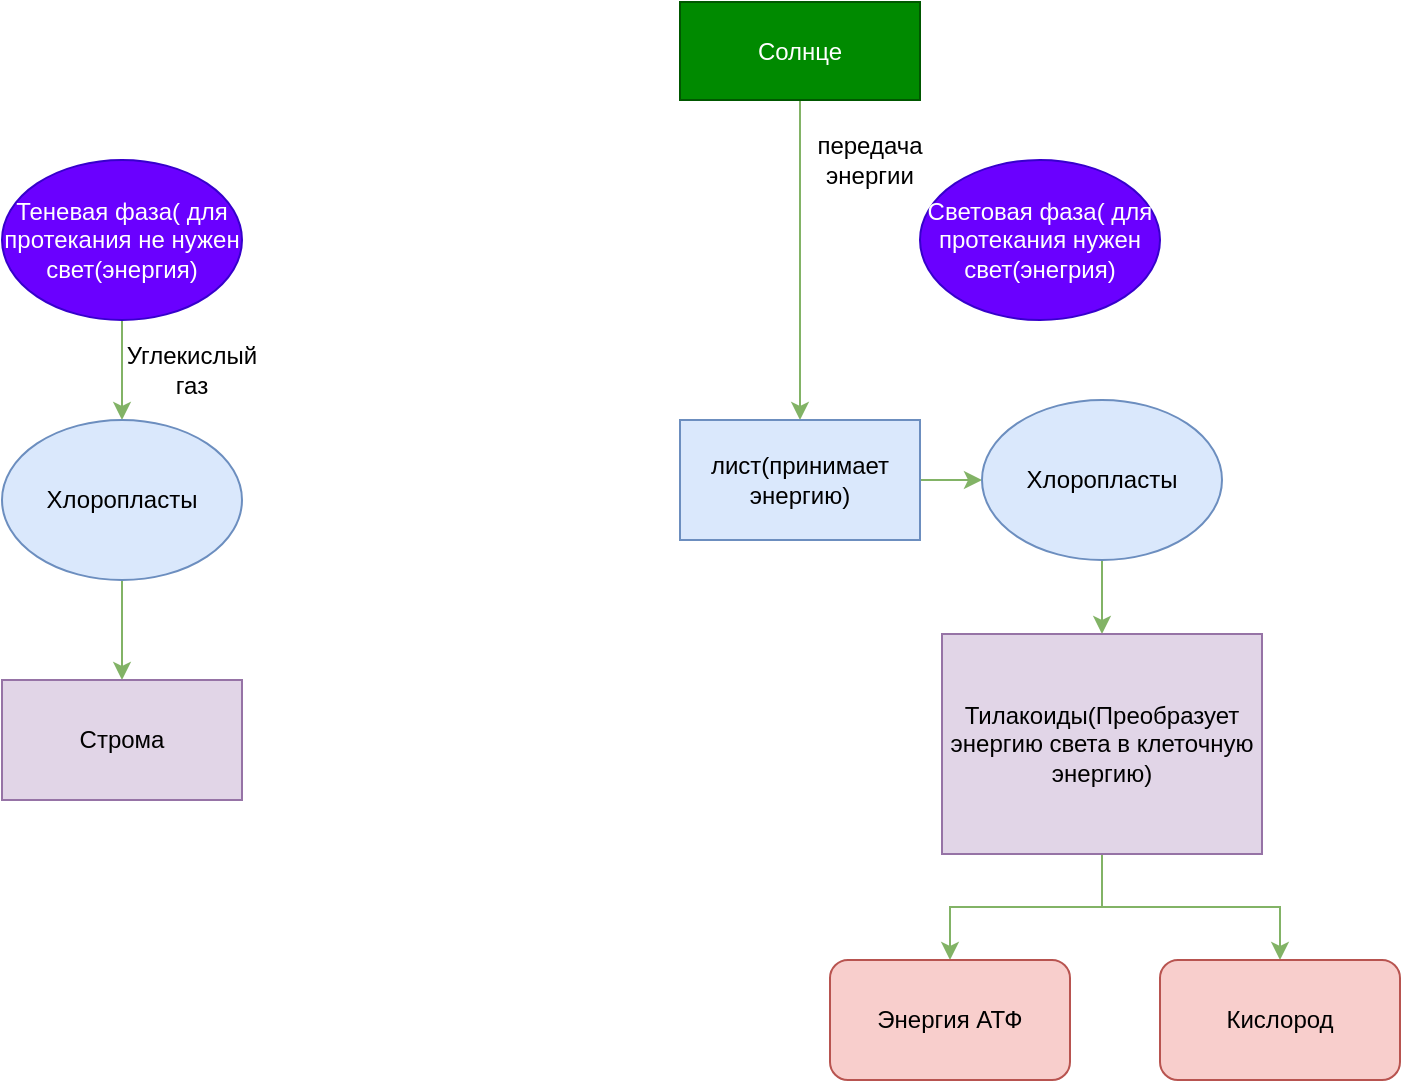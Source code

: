 <mxfile version="13.6.9" type="github">
  <diagram id="5JrWYwAvpfn6OSXDjhd1" name="Page-1">
    <mxGraphModel dx="740" dy="491" grid="1" gridSize="10" guides="1" tooltips="1" connect="1" arrows="1" fold="1" page="1" pageScale="1" pageWidth="827" pageHeight="1169" math="0" shadow="0">
      <root>
        <mxCell id="0" />
        <mxCell id="1" parent="0" />
        <mxCell id="afcc1RLAJSfUA6Hr3kly-2" style="edgeStyle=orthogonalEdgeStyle;rounded=0;orthogonalLoop=1;jettySize=auto;html=1;fillColor=#d5e8d4;strokeColor=#82b366;" edge="1" parent="1" source="afcc1RLAJSfUA6Hr3kly-1">
          <mxGeometry relative="1" as="geometry">
            <mxPoint x="399" y="210" as="targetPoint" />
          </mxGeometry>
        </mxCell>
        <mxCell id="afcc1RLAJSfUA6Hr3kly-1" value="Солнце&lt;br&gt;" style="rounded=0;whiteSpace=wrap;html=1;fillColor=#008a00;strokeColor=#005700;fontColor=#ffffff;" vertex="1" parent="1">
          <mxGeometry x="339" y="1" width="120" height="49" as="geometry" />
        </mxCell>
        <mxCell id="afcc1RLAJSfUA6Hr3kly-4" value="передача энергии&lt;br&gt;" style="text;html=1;strokeColor=none;fillColor=none;align=center;verticalAlign=middle;whiteSpace=wrap;rounded=0;" vertex="1" parent="1">
          <mxGeometry x="414" y="70" width="40" height="20" as="geometry" />
        </mxCell>
        <mxCell id="afcc1RLAJSfUA6Hr3kly-8" style="edgeStyle=orthogonalEdgeStyle;rounded=0;orthogonalLoop=1;jettySize=auto;html=1;fillColor=#d5e8d4;strokeColor=#82b366;" edge="1" parent="1" source="afcc1RLAJSfUA6Hr3kly-7">
          <mxGeometry relative="1" as="geometry">
            <mxPoint x="490" y="240" as="targetPoint" />
          </mxGeometry>
        </mxCell>
        <mxCell id="afcc1RLAJSfUA6Hr3kly-7" value="лист(принимает энергию)&lt;br&gt;" style="rounded=0;whiteSpace=wrap;html=1;fillColor=#dae8fc;strokeColor=#6c8ebf;" vertex="1" parent="1">
          <mxGeometry x="339" y="210" width="120" height="60" as="geometry" />
        </mxCell>
        <mxCell id="afcc1RLAJSfUA6Hr3kly-13" style="edgeStyle=orthogonalEdgeStyle;rounded=0;orthogonalLoop=1;jettySize=auto;html=1;fillColor=#d5e8d4;strokeColor=#82b366;" edge="1" parent="1" source="afcc1RLAJSfUA6Hr3kly-10" target="afcc1RLAJSfUA6Hr3kly-14">
          <mxGeometry relative="1" as="geometry">
            <mxPoint x="550" y="320" as="targetPoint" />
          </mxGeometry>
        </mxCell>
        <mxCell id="afcc1RLAJSfUA6Hr3kly-10" value="Хлоропласты" style="ellipse;whiteSpace=wrap;html=1;fillColor=#dae8fc;strokeColor=#6c8ebf;" vertex="1" parent="1">
          <mxGeometry x="490" y="200" width="120" height="80" as="geometry" />
        </mxCell>
        <mxCell id="afcc1RLAJSfUA6Hr3kly-11" value="&lt;span&gt;Световая фаза( для протекания нужен свет(энегрия)&lt;/span&gt;" style="ellipse;whiteSpace=wrap;html=1;fillColor=#6a00ff;strokeColor=#3700CC;fontColor=#ffffff;" vertex="1" parent="1">
          <mxGeometry x="459" y="80" width="120" height="80" as="geometry" />
        </mxCell>
        <mxCell id="afcc1RLAJSfUA6Hr3kly-17" style="edgeStyle=orthogonalEdgeStyle;rounded=0;orthogonalLoop=1;jettySize=auto;html=1;entryX=0.5;entryY=0;entryDx=0;entryDy=0;fillColor=#d5e8d4;strokeColor=#82b366;" edge="1" parent="1" source="afcc1RLAJSfUA6Hr3kly-12" target="afcc1RLAJSfUA6Hr3kly-23">
          <mxGeometry relative="1" as="geometry">
            <mxPoint x="80" y="200" as="targetPoint" />
          </mxGeometry>
        </mxCell>
        <mxCell id="afcc1RLAJSfUA6Hr3kly-12" value="&lt;span&gt;Теневая фаза( для протекания не нужен свет(энергия)&lt;/span&gt;" style="ellipse;whiteSpace=wrap;html=1;fillColor=#6a00ff;strokeColor=#3700CC;fontColor=#ffffff;" vertex="1" parent="1">
          <mxGeometry y="80" width="120" height="80" as="geometry" />
        </mxCell>
        <mxCell id="afcc1RLAJSfUA6Hr3kly-18" style="edgeStyle=orthogonalEdgeStyle;rounded=0;orthogonalLoop=1;jettySize=auto;html=1;fillColor=#d5e8d4;strokeColor=#82b366;" edge="1" parent="1" source="afcc1RLAJSfUA6Hr3kly-14" target="afcc1RLAJSfUA6Hr3kly-19">
          <mxGeometry relative="1" as="geometry">
            <mxPoint x="550" y="490" as="targetPoint" />
          </mxGeometry>
        </mxCell>
        <mxCell id="afcc1RLAJSfUA6Hr3kly-21" style="edgeStyle=orthogonalEdgeStyle;rounded=0;orthogonalLoop=1;jettySize=auto;html=1;fillColor=#d5e8d4;strokeColor=#82b366;" edge="1" parent="1" source="afcc1RLAJSfUA6Hr3kly-14" target="afcc1RLAJSfUA6Hr3kly-20">
          <mxGeometry relative="1" as="geometry" />
        </mxCell>
        <mxCell id="afcc1RLAJSfUA6Hr3kly-14" value="Тилакоиды(Преобразует энергию света в клеточную энергию)" style="rounded=0;whiteSpace=wrap;html=1;fillColor=#e1d5e7;strokeColor=#9673a6;" vertex="1" parent="1">
          <mxGeometry x="470" y="317" width="160" height="110" as="geometry" />
        </mxCell>
        <mxCell id="afcc1RLAJSfUA6Hr3kly-19" value="Энергия АТФ" style="rounded=1;whiteSpace=wrap;html=1;fillColor=#f8cecc;strokeColor=#b85450;" vertex="1" parent="1">
          <mxGeometry x="414" y="480" width="120" height="60" as="geometry" />
        </mxCell>
        <mxCell id="afcc1RLAJSfUA6Hr3kly-20" value="Кислород&lt;br&gt;" style="rounded=1;whiteSpace=wrap;html=1;fillColor=#f8cecc;strokeColor=#b85450;" vertex="1" parent="1">
          <mxGeometry x="579" y="480" width="120" height="60" as="geometry" />
        </mxCell>
        <mxCell id="afcc1RLAJSfUA6Hr3kly-26" style="edgeStyle=orthogonalEdgeStyle;rounded=0;orthogonalLoop=1;jettySize=auto;html=1;fillColor=#d5e8d4;strokeColor=#82b366;" edge="1" parent="1" source="afcc1RLAJSfUA6Hr3kly-23">
          <mxGeometry relative="1" as="geometry">
            <mxPoint x="60" y="340" as="targetPoint" />
          </mxGeometry>
        </mxCell>
        <mxCell id="afcc1RLAJSfUA6Hr3kly-23" value="Хлоропласты" style="ellipse;whiteSpace=wrap;html=1;fillColor=#dae8fc;strokeColor=#6c8ebf;" vertex="1" parent="1">
          <mxGeometry y="210" width="120" height="80" as="geometry" />
        </mxCell>
        <mxCell id="afcc1RLAJSfUA6Hr3kly-25" value="Углекислый газ&lt;br&gt;" style="text;html=1;strokeColor=none;fillColor=none;align=center;verticalAlign=middle;whiteSpace=wrap;rounded=0;" vertex="1" parent="1">
          <mxGeometry x="70" y="170" width="50" height="30" as="geometry" />
        </mxCell>
        <mxCell id="afcc1RLAJSfUA6Hr3kly-27" value="Строма&lt;br&gt;" style="rounded=0;whiteSpace=wrap;html=1;fillColor=#e1d5e7;strokeColor=#9673a6;" vertex="1" parent="1">
          <mxGeometry y="340" width="120" height="60" as="geometry" />
        </mxCell>
      </root>
    </mxGraphModel>
  </diagram>
</mxfile>
